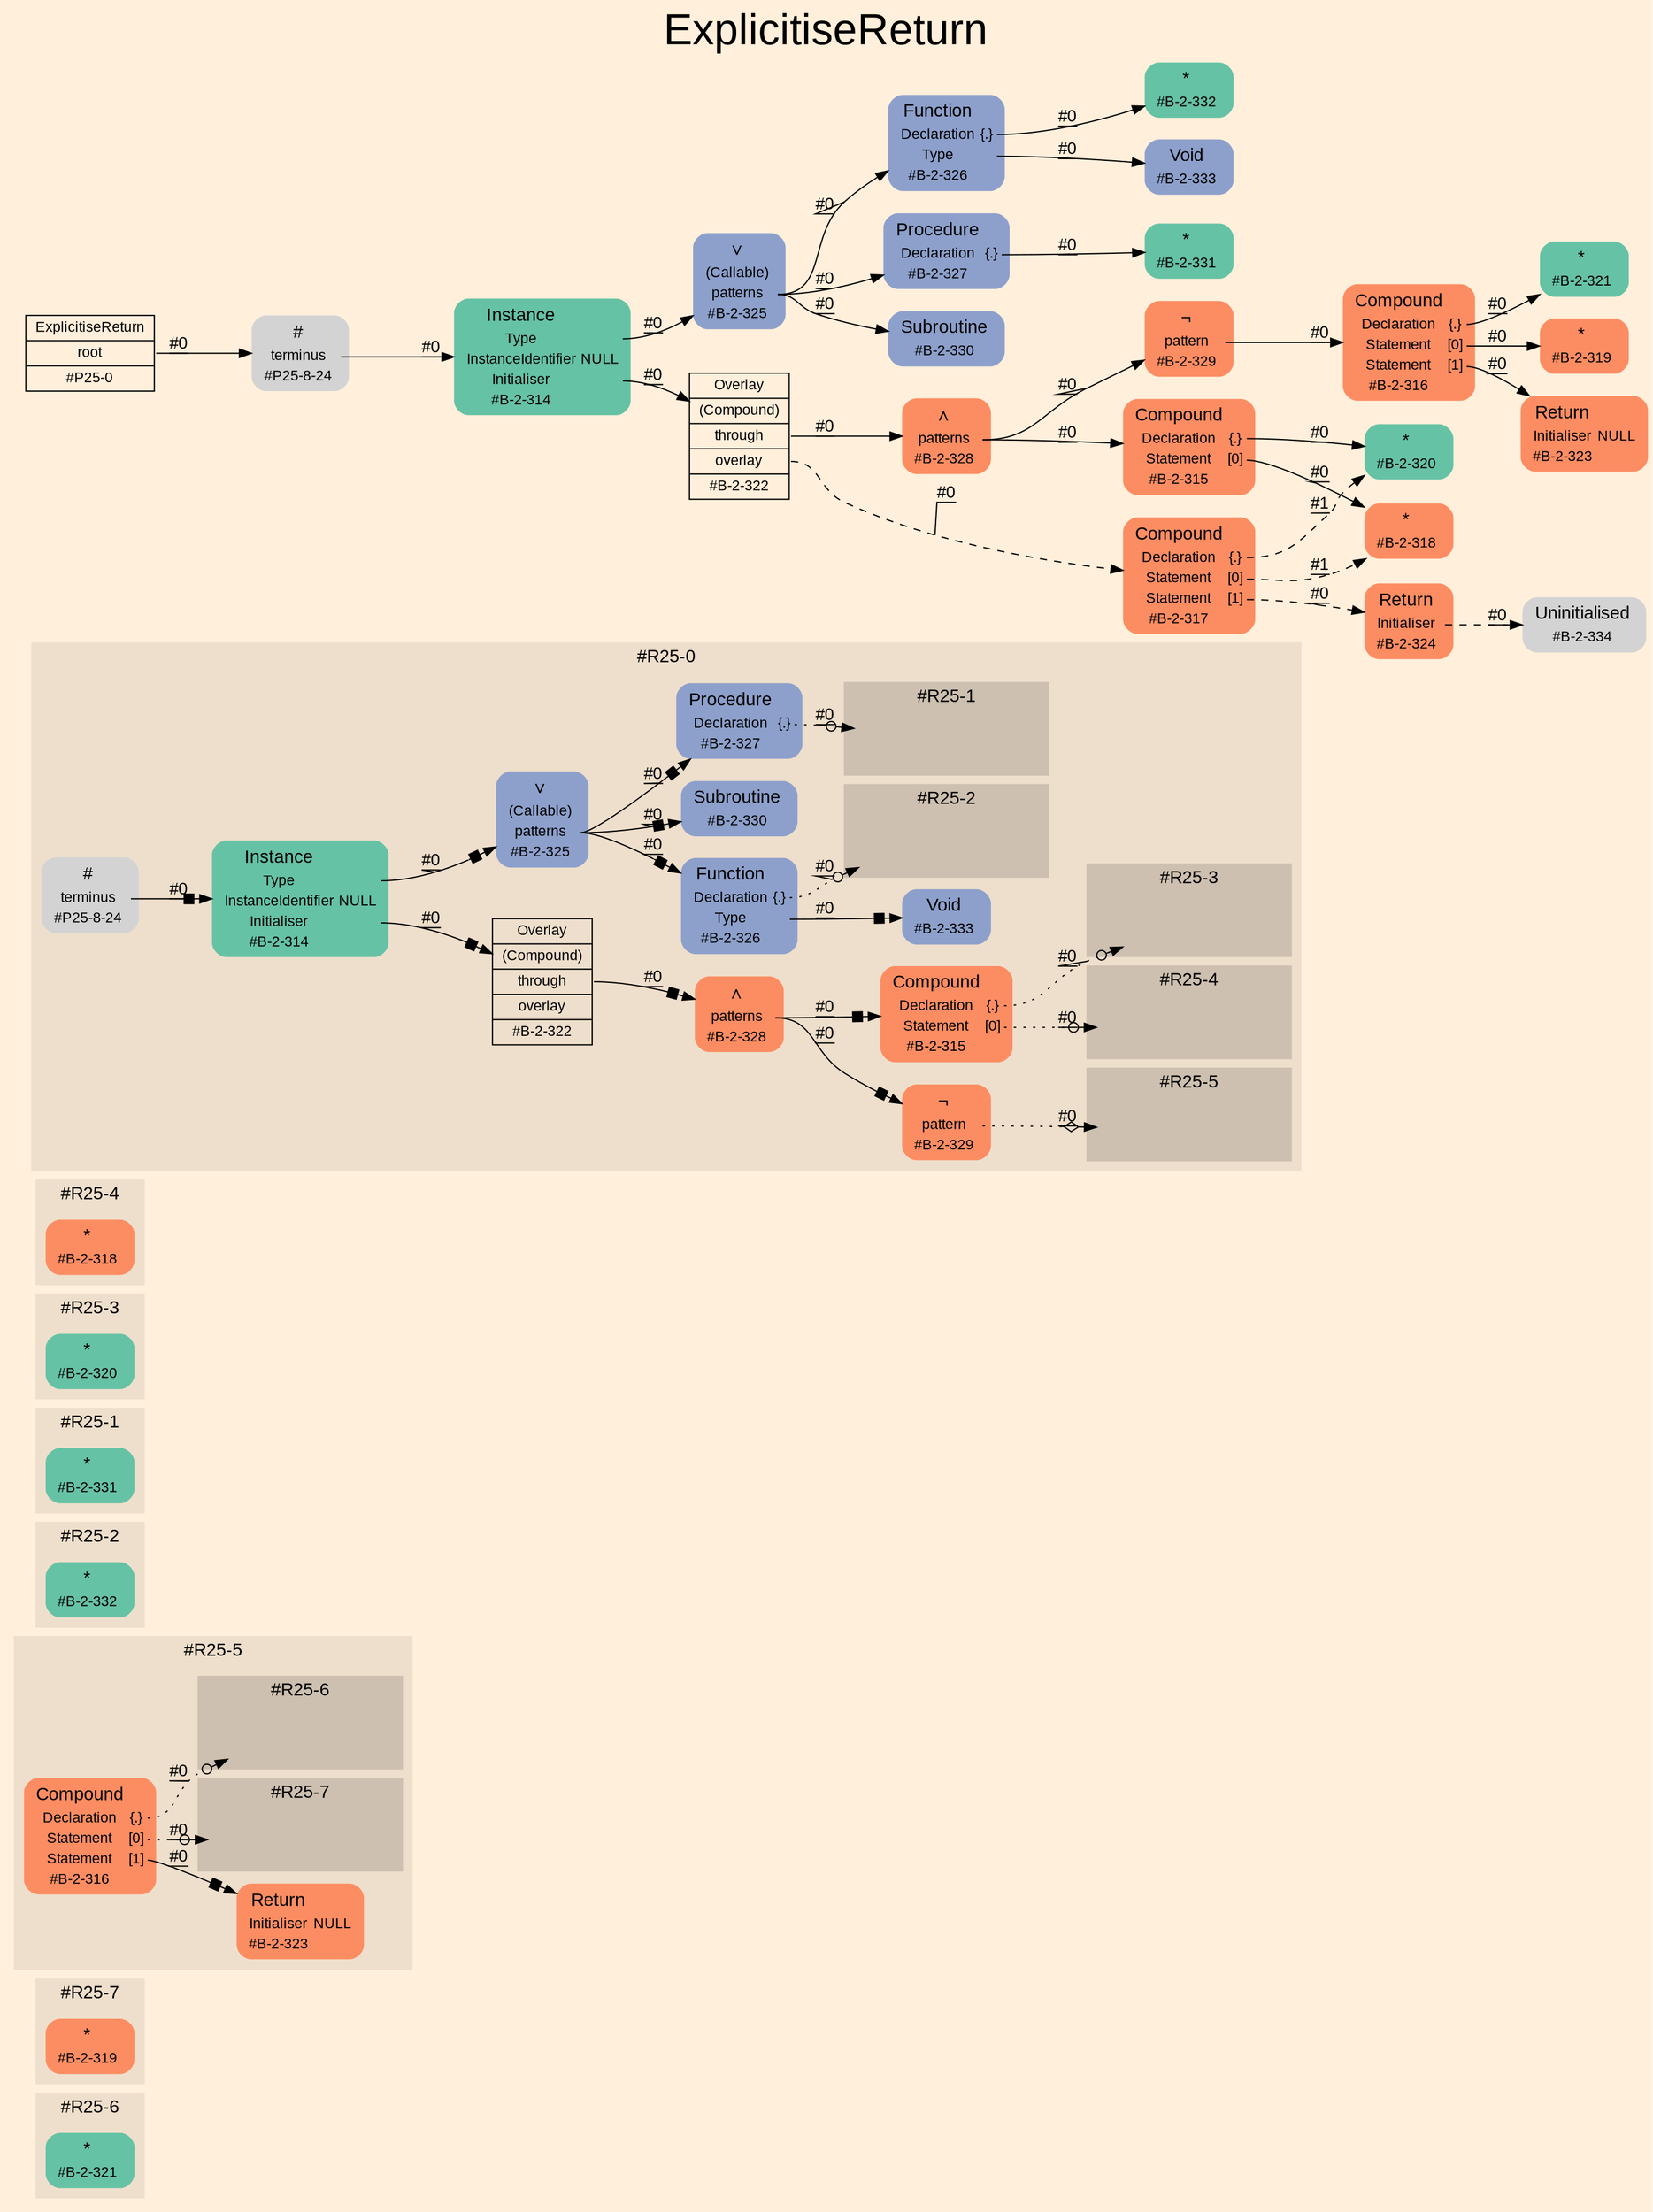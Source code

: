 digraph "ExplicitiseReturn" {
label = "ExplicitiseReturn"
labelloc = t
fontsize = "36"
graph [
    rankdir = "LR"
    ranksep = 0.3
    bgcolor = antiquewhite1
    color = black
    fontcolor = black
    fontname = "Arial"
];
node [
    fontname = "Arial"
];
edge [
    fontname = "Arial"
];

// -------------------- figure #R25-6 --------------------
subgraph "cluster#R25-6" {
    label = "#R25-6"
    style = "filled"
    color = antiquewhite2
    fontsize = "15"
    "#R25-6 / #B-2-321" [
        shape = "plaintext"
        fillcolor = "/set28/1"
        label = <<TABLE BORDER="0" CELLBORDER="0" CELLSPACING="0">
         <TR><TD><FONT POINT-SIZE="15.0">*</FONT></TD><TD></TD></TR>
         <TR><TD>#B-2-321</TD><TD PORT="port0"></TD></TR>
        </TABLE>>
        style = "rounded,filled"
        fontsize = "12"
    ];
    
}


// -------------------- figure #R25-7 --------------------
subgraph "cluster#R25-7" {
    label = "#R25-7"
    style = "filled"
    color = antiquewhite2
    fontsize = "15"
    "#R25-7 / #B-2-319" [
        shape = "plaintext"
        fillcolor = "/set28/2"
        label = <<TABLE BORDER="0" CELLBORDER="0" CELLSPACING="0">
         <TR><TD><FONT POINT-SIZE="15.0">*</FONT></TD><TD></TD></TR>
         <TR><TD>#B-2-319</TD><TD PORT="port0"></TD></TR>
        </TABLE>>
        style = "rounded,filled"
        fontsize = "12"
    ];
    
}


// -------------------- figure #R25-5 --------------------
subgraph "cluster#R25-5" {
    label = "#R25-5"
    style = "filled"
    color = antiquewhite2
    fontsize = "15"
    "#R25-5 / #B-2-323" [
        shape = "plaintext"
        fillcolor = "/set28/2"
        label = <<TABLE BORDER="0" CELLBORDER="0" CELLSPACING="0">
         <TR><TD><FONT POINT-SIZE="15.0">Return</FONT></TD><TD></TD></TR>
         <TR><TD>Initialiser</TD><TD PORT="port0">NULL</TD></TR>
         <TR><TD>#B-2-323</TD><TD PORT="port1"></TD></TR>
        </TABLE>>
        style = "rounded,filled"
        fontsize = "12"
    ];
    
    "#R25-5 / #B-2-316" [
        shape = "plaintext"
        fillcolor = "/set28/2"
        label = <<TABLE BORDER="0" CELLBORDER="0" CELLSPACING="0">
         <TR><TD><FONT POINT-SIZE="15.0">Compound</FONT></TD><TD></TD></TR>
         <TR><TD>Declaration</TD><TD PORT="port0">{.}</TD></TR>
         <TR><TD>Statement</TD><TD PORT="port1">[0]</TD></TR>
         <TR><TD>Statement</TD><TD PORT="port2">[1]</TD></TR>
         <TR><TD>#B-2-316</TD><TD PORT="port3"></TD></TR>
        </TABLE>>
        style = "rounded,filled"
        fontsize = "12"
    ];
    
    subgraph "cluster#R25-5 / #R25-7" {
        label = "#R25-7"
        style = "filled"
        color = antiquewhite3
        fontsize = "15"
        "#R25-5 / #0 / #B-2-319" [
            shape = "none"
            style = "invisible"
        ];
        
    }
    
    subgraph "cluster#R25-5 / #R25-6" {
        label = "#R25-6"
        style = "filled"
        color = antiquewhite3
        fontsize = "15"
        "#R25-5 / #0 / #B-2-321" [
            shape = "none"
            style = "invisible"
        ];
        
    }
    
}


// -------------------- figure #R25-2 --------------------
subgraph "cluster#R25-2" {
    label = "#R25-2"
    style = "filled"
    color = antiquewhite2
    fontsize = "15"
    "#R25-2 / #B-2-332" [
        shape = "plaintext"
        fillcolor = "/set28/1"
        label = <<TABLE BORDER="0" CELLBORDER="0" CELLSPACING="0">
         <TR><TD><FONT POINT-SIZE="15.0">*</FONT></TD><TD></TD></TR>
         <TR><TD>#B-2-332</TD><TD PORT="port0"></TD></TR>
        </TABLE>>
        style = "rounded,filled"
        fontsize = "12"
    ];
    
}


// -------------------- figure #R25-1 --------------------
subgraph "cluster#R25-1" {
    label = "#R25-1"
    style = "filled"
    color = antiquewhite2
    fontsize = "15"
    "#R25-1 / #B-2-331" [
        shape = "plaintext"
        fillcolor = "/set28/1"
        label = <<TABLE BORDER="0" CELLBORDER="0" CELLSPACING="0">
         <TR><TD><FONT POINT-SIZE="15.0">*</FONT></TD><TD></TD></TR>
         <TR><TD>#B-2-331</TD><TD PORT="port0"></TD></TR>
        </TABLE>>
        style = "rounded,filled"
        fontsize = "12"
    ];
    
}


// -------------------- figure #R25-3 --------------------
subgraph "cluster#R25-3" {
    label = "#R25-3"
    style = "filled"
    color = antiquewhite2
    fontsize = "15"
    "#R25-3 / #B-2-320" [
        shape = "plaintext"
        fillcolor = "/set28/1"
        label = <<TABLE BORDER="0" CELLBORDER="0" CELLSPACING="0">
         <TR><TD><FONT POINT-SIZE="15.0">*</FONT></TD><TD></TD></TR>
         <TR><TD>#B-2-320</TD><TD PORT="port0"></TD></TR>
        </TABLE>>
        style = "rounded,filled"
        fontsize = "12"
    ];
    
}


// -------------------- figure #R25-4 --------------------
subgraph "cluster#R25-4" {
    label = "#R25-4"
    style = "filled"
    color = antiquewhite2
    fontsize = "15"
    "#R25-4 / #B-2-318" [
        shape = "plaintext"
        fillcolor = "/set28/2"
        label = <<TABLE BORDER="0" CELLBORDER="0" CELLSPACING="0">
         <TR><TD><FONT POINT-SIZE="15.0">*</FONT></TD><TD></TD></TR>
         <TR><TD>#B-2-318</TD><TD PORT="port0"></TD></TR>
        </TABLE>>
        style = "rounded,filled"
        fontsize = "12"
    ];
    
}


// -------------------- figure #R25-0 --------------------
subgraph "cluster#R25-0" {
    label = "#R25-0"
    style = "filled"
    color = antiquewhite2
    fontsize = "15"
    "#R25-0 / #B-2-329" [
        shape = "plaintext"
        fillcolor = "/set28/2"
        label = <<TABLE BORDER="0" CELLBORDER="0" CELLSPACING="0">
         <TR><TD><FONT POINT-SIZE="15.0">¬</FONT></TD><TD></TD></TR>
         <TR><TD>pattern</TD><TD PORT="port0"></TD></TR>
         <TR><TD>#B-2-329</TD><TD PORT="port1"></TD></TR>
        </TABLE>>
        style = "rounded,filled"
        fontsize = "12"
    ];
    
    "#R25-0 / #B-2-330" [
        shape = "plaintext"
        fillcolor = "/set28/3"
        label = <<TABLE BORDER="0" CELLBORDER="0" CELLSPACING="0">
         <TR><TD><FONT POINT-SIZE="15.0">Subroutine</FONT></TD><TD></TD></TR>
         <TR><TD>#B-2-330</TD><TD PORT="port0"></TD></TR>
        </TABLE>>
        style = "rounded,filled"
        fontsize = "12"
    ];
    
    "#R25-0 / #B-2-327" [
        shape = "plaintext"
        fillcolor = "/set28/3"
        label = <<TABLE BORDER="0" CELLBORDER="0" CELLSPACING="0">
         <TR><TD><FONT POINT-SIZE="15.0">Procedure</FONT></TD><TD></TD></TR>
         <TR><TD>Declaration</TD><TD PORT="port0">{.}</TD></TR>
         <TR><TD>#B-2-327</TD><TD PORT="port1"></TD></TR>
        </TABLE>>
        style = "rounded,filled"
        fontsize = "12"
    ];
    
    "#R25-0 / #B-2-328" [
        shape = "plaintext"
        fillcolor = "/set28/2"
        label = <<TABLE BORDER="0" CELLBORDER="0" CELLSPACING="0">
         <TR><TD><FONT POINT-SIZE="15.0">∧</FONT></TD><TD></TD></TR>
         <TR><TD>patterns</TD><TD PORT="port0"></TD></TR>
         <TR><TD>#B-2-328</TD><TD PORT="port1"></TD></TR>
        </TABLE>>
        style = "rounded,filled"
        fontsize = "12"
    ];
    
    "#R25-0 / #B-2-322" [
        shape = "record"
        fillcolor = antiquewhite2
        label = "<fixed> Overlay | <port0> (Compound) | <port1> through | <port2> overlay | <port3> #B-2-322"
        style = "filled"
        fontsize = "12"
        color = black
        fontcolor = black
    ];
    
    "#R25-0 / #B-2-314" [
        shape = "plaintext"
        fillcolor = "/set28/1"
        label = <<TABLE BORDER="0" CELLBORDER="0" CELLSPACING="0">
         <TR><TD><FONT POINT-SIZE="15.0">Instance</FONT></TD><TD></TD></TR>
         <TR><TD>Type</TD><TD PORT="port0"></TD></TR>
         <TR><TD>InstanceIdentifier</TD><TD PORT="port1">NULL</TD></TR>
         <TR><TD>Initialiser</TD><TD PORT="port2"></TD></TR>
         <TR><TD>#B-2-314</TD><TD PORT="port3"></TD></TR>
        </TABLE>>
        style = "rounded,filled"
        fontsize = "12"
    ];
    
    "#R25-0 / #B-2-325" [
        shape = "plaintext"
        fillcolor = "/set28/3"
        label = <<TABLE BORDER="0" CELLBORDER="0" CELLSPACING="0">
         <TR><TD><FONT POINT-SIZE="15.0">∨</FONT></TD><TD></TD></TR>
         <TR><TD>(Callable)</TD><TD PORT="port0"></TD></TR>
         <TR><TD>patterns</TD><TD PORT="port1"></TD></TR>
         <TR><TD>#B-2-325</TD><TD PORT="port2"></TD></TR>
        </TABLE>>
        style = "rounded,filled"
        fontsize = "12"
    ];
    
    "#R25-0 / #B-2-315" [
        shape = "plaintext"
        fillcolor = "/set28/2"
        label = <<TABLE BORDER="0" CELLBORDER="0" CELLSPACING="0">
         <TR><TD><FONT POINT-SIZE="15.0">Compound</FONT></TD><TD></TD></TR>
         <TR><TD>Declaration</TD><TD PORT="port0">{.}</TD></TR>
         <TR><TD>Statement</TD><TD PORT="port1">[0]</TD></TR>
         <TR><TD>#B-2-315</TD><TD PORT="port2"></TD></TR>
        </TABLE>>
        style = "rounded,filled"
        fontsize = "12"
    ];
    
    "#R25-0 / #P25-8-24" [
        shape = "plaintext"
        label = <<TABLE BORDER="0" CELLBORDER="0" CELLSPACING="0">
         <TR><TD><FONT POINT-SIZE="15.0">#</FONT></TD><TD></TD></TR>
         <TR><TD>terminus</TD><TD PORT="port0"></TD></TR>
         <TR><TD>#P25-8-24</TD><TD PORT="port1"></TD></TR>
        </TABLE>>
        style = "rounded,filled"
        fontsize = "12"
    ];
    
    "#R25-0 / #B-2-333" [
        shape = "plaintext"
        fillcolor = "/set28/3"
        label = <<TABLE BORDER="0" CELLBORDER="0" CELLSPACING="0">
         <TR><TD><FONT POINT-SIZE="15.0">Void</FONT></TD><TD></TD></TR>
         <TR><TD>#B-2-333</TD><TD PORT="port0"></TD></TR>
        </TABLE>>
        style = "rounded,filled"
        fontsize = "12"
    ];
    
    "#R25-0 / #B-2-326" [
        shape = "plaintext"
        fillcolor = "/set28/3"
        label = <<TABLE BORDER="0" CELLBORDER="0" CELLSPACING="0">
         <TR><TD><FONT POINT-SIZE="15.0">Function</FONT></TD><TD></TD></TR>
         <TR><TD>Declaration</TD><TD PORT="port0">{.}</TD></TR>
         <TR><TD>Type</TD><TD PORT="port1"></TD></TR>
         <TR><TD>#B-2-326</TD><TD PORT="port2"></TD></TR>
        </TABLE>>
        style = "rounded,filled"
        fontsize = "12"
    ];
    
    subgraph "cluster#R25-0 / #R25-4" {
        label = "#R25-4"
        style = "filled"
        color = antiquewhite3
        fontsize = "15"
        "#R25-0 / #0 / #B-2-318" [
            shape = "none"
            style = "invisible"
        ];
        
    }
    
    subgraph "cluster#R25-0 / #R25-3" {
        label = "#R25-3"
        style = "filled"
        color = antiquewhite3
        fontsize = "15"
        "#R25-0 / #0 / #B-2-320" [
            shape = "none"
            style = "invisible"
        ];
        
    }
    
    subgraph "cluster#R25-0 / #R25-1" {
        label = "#R25-1"
        style = "filled"
        color = antiquewhite3
        fontsize = "15"
        "#R25-0 / #0 / #B-2-331" [
            shape = "none"
            style = "invisible"
        ];
        
    }
    
    subgraph "cluster#R25-0 / #R25-2" {
        label = "#R25-2"
        style = "filled"
        color = antiquewhite3
        fontsize = "15"
        "#R25-0 / #0 / #B-2-332" [
            shape = "none"
            style = "invisible"
        ];
        
    }
    
    subgraph "cluster#R25-0 / #R25-5" {
        label = "#R25-5"
        style = "filled"
        color = antiquewhite3
        fontsize = "15"
        "#R25-0 / #0 / #B-2-316" [
            shape = "none"
            style = "invisible"
        ];
        
    }
    
}


// -------------------- transformation figure --------------------
"CR#P25-0" [
    shape = "record"
    fillcolor = antiquewhite1
    label = "<fixed> ExplicitiseReturn | <port0> root | <port1> #P25-0"
    style = "filled"
    fontsize = "12"
    color = black
    fontcolor = black
];

"#P25-8-24" [
    shape = "plaintext"
    label = <<TABLE BORDER="0" CELLBORDER="0" CELLSPACING="0">
     <TR><TD><FONT POINT-SIZE="15.0">#</FONT></TD><TD></TD></TR>
     <TR><TD>terminus</TD><TD PORT="port0"></TD></TR>
     <TR><TD>#P25-8-24</TD><TD PORT="port1"></TD></TR>
    </TABLE>>
    style = "rounded,filled"
    fontsize = "12"
];

"#B-2-314" [
    shape = "plaintext"
    fillcolor = "/set28/1"
    label = <<TABLE BORDER="0" CELLBORDER="0" CELLSPACING="0">
     <TR><TD><FONT POINT-SIZE="15.0">Instance</FONT></TD><TD></TD></TR>
     <TR><TD>Type</TD><TD PORT="port0"></TD></TR>
     <TR><TD>InstanceIdentifier</TD><TD PORT="port1">NULL</TD></TR>
     <TR><TD>Initialiser</TD><TD PORT="port2"></TD></TR>
     <TR><TD>#B-2-314</TD><TD PORT="port3"></TD></TR>
    </TABLE>>
    style = "rounded,filled"
    fontsize = "12"
];

"#B-2-325" [
    shape = "plaintext"
    fillcolor = "/set28/3"
    label = <<TABLE BORDER="0" CELLBORDER="0" CELLSPACING="0">
     <TR><TD><FONT POINT-SIZE="15.0">∨</FONT></TD><TD></TD></TR>
     <TR><TD>(Callable)</TD><TD PORT="port0"></TD></TR>
     <TR><TD>patterns</TD><TD PORT="port1"></TD></TR>
     <TR><TD>#B-2-325</TD><TD PORT="port2"></TD></TR>
    </TABLE>>
    style = "rounded,filled"
    fontsize = "12"
];

"#B-2-326" [
    shape = "plaintext"
    fillcolor = "/set28/3"
    label = <<TABLE BORDER="0" CELLBORDER="0" CELLSPACING="0">
     <TR><TD><FONT POINT-SIZE="15.0">Function</FONT></TD><TD></TD></TR>
     <TR><TD>Declaration</TD><TD PORT="port0">{.}</TD></TR>
     <TR><TD>Type</TD><TD PORT="port1"></TD></TR>
     <TR><TD>#B-2-326</TD><TD PORT="port2"></TD></TR>
    </TABLE>>
    style = "rounded,filled"
    fontsize = "12"
];

"#B-2-332" [
    shape = "plaintext"
    fillcolor = "/set28/1"
    label = <<TABLE BORDER="0" CELLBORDER="0" CELLSPACING="0">
     <TR><TD><FONT POINT-SIZE="15.0">*</FONT></TD><TD></TD></TR>
     <TR><TD>#B-2-332</TD><TD PORT="port0"></TD></TR>
    </TABLE>>
    style = "rounded,filled"
    fontsize = "12"
];

"#B-2-333" [
    shape = "plaintext"
    fillcolor = "/set28/3"
    label = <<TABLE BORDER="0" CELLBORDER="0" CELLSPACING="0">
     <TR><TD><FONT POINT-SIZE="15.0">Void</FONT></TD><TD></TD></TR>
     <TR><TD>#B-2-333</TD><TD PORT="port0"></TD></TR>
    </TABLE>>
    style = "rounded,filled"
    fontsize = "12"
];

"#B-2-327" [
    shape = "plaintext"
    fillcolor = "/set28/3"
    label = <<TABLE BORDER="0" CELLBORDER="0" CELLSPACING="0">
     <TR><TD><FONT POINT-SIZE="15.0">Procedure</FONT></TD><TD></TD></TR>
     <TR><TD>Declaration</TD><TD PORT="port0">{.}</TD></TR>
     <TR><TD>#B-2-327</TD><TD PORT="port1"></TD></TR>
    </TABLE>>
    style = "rounded,filled"
    fontsize = "12"
];

"#B-2-331" [
    shape = "plaintext"
    fillcolor = "/set28/1"
    label = <<TABLE BORDER="0" CELLBORDER="0" CELLSPACING="0">
     <TR><TD><FONT POINT-SIZE="15.0">*</FONT></TD><TD></TD></TR>
     <TR><TD>#B-2-331</TD><TD PORT="port0"></TD></TR>
    </TABLE>>
    style = "rounded,filled"
    fontsize = "12"
];

"#B-2-330" [
    shape = "plaintext"
    fillcolor = "/set28/3"
    label = <<TABLE BORDER="0" CELLBORDER="0" CELLSPACING="0">
     <TR><TD><FONT POINT-SIZE="15.0">Subroutine</FONT></TD><TD></TD></TR>
     <TR><TD>#B-2-330</TD><TD PORT="port0"></TD></TR>
    </TABLE>>
    style = "rounded,filled"
    fontsize = "12"
];

"#B-2-322" [
    shape = "record"
    fillcolor = antiquewhite1
    label = "<fixed> Overlay | <port0> (Compound) | <port1> through | <port2> overlay | <port3> #B-2-322"
    style = "filled"
    fontsize = "12"
    color = black
    fontcolor = black
];

"#B-2-328" [
    shape = "plaintext"
    fillcolor = "/set28/2"
    label = <<TABLE BORDER="0" CELLBORDER="0" CELLSPACING="0">
     <TR><TD><FONT POINT-SIZE="15.0">∧</FONT></TD><TD></TD></TR>
     <TR><TD>patterns</TD><TD PORT="port0"></TD></TR>
     <TR><TD>#B-2-328</TD><TD PORT="port1"></TD></TR>
    </TABLE>>
    style = "rounded,filled"
    fontsize = "12"
];

"#B-2-315" [
    shape = "plaintext"
    fillcolor = "/set28/2"
    label = <<TABLE BORDER="0" CELLBORDER="0" CELLSPACING="0">
     <TR><TD><FONT POINT-SIZE="15.0">Compound</FONT></TD><TD></TD></TR>
     <TR><TD>Declaration</TD><TD PORT="port0">{.}</TD></TR>
     <TR><TD>Statement</TD><TD PORT="port1">[0]</TD></TR>
     <TR><TD>#B-2-315</TD><TD PORT="port2"></TD></TR>
    </TABLE>>
    style = "rounded,filled"
    fontsize = "12"
];

"#B-2-320" [
    shape = "plaintext"
    fillcolor = "/set28/1"
    label = <<TABLE BORDER="0" CELLBORDER="0" CELLSPACING="0">
     <TR><TD><FONT POINT-SIZE="15.0">*</FONT></TD><TD></TD></TR>
     <TR><TD>#B-2-320</TD><TD PORT="port0"></TD></TR>
    </TABLE>>
    style = "rounded,filled"
    fontsize = "12"
];

"#B-2-318" [
    shape = "plaintext"
    fillcolor = "/set28/2"
    label = <<TABLE BORDER="0" CELLBORDER="0" CELLSPACING="0">
     <TR><TD><FONT POINT-SIZE="15.0">*</FONT></TD><TD></TD></TR>
     <TR><TD>#B-2-318</TD><TD PORT="port0"></TD></TR>
    </TABLE>>
    style = "rounded,filled"
    fontsize = "12"
];

"#B-2-329" [
    shape = "plaintext"
    fillcolor = "/set28/2"
    label = <<TABLE BORDER="0" CELLBORDER="0" CELLSPACING="0">
     <TR><TD><FONT POINT-SIZE="15.0">¬</FONT></TD><TD></TD></TR>
     <TR><TD>pattern</TD><TD PORT="port0"></TD></TR>
     <TR><TD>#B-2-329</TD><TD PORT="port1"></TD></TR>
    </TABLE>>
    style = "rounded,filled"
    fontsize = "12"
];

"#B-2-316" [
    shape = "plaintext"
    fillcolor = "/set28/2"
    label = <<TABLE BORDER="0" CELLBORDER="0" CELLSPACING="0">
     <TR><TD><FONT POINT-SIZE="15.0">Compound</FONT></TD><TD></TD></TR>
     <TR><TD>Declaration</TD><TD PORT="port0">{.}</TD></TR>
     <TR><TD>Statement</TD><TD PORT="port1">[0]</TD></TR>
     <TR><TD>Statement</TD><TD PORT="port2">[1]</TD></TR>
     <TR><TD>#B-2-316</TD><TD PORT="port3"></TD></TR>
    </TABLE>>
    style = "rounded,filled"
    fontsize = "12"
];

"#B-2-321" [
    shape = "plaintext"
    fillcolor = "/set28/1"
    label = <<TABLE BORDER="0" CELLBORDER="0" CELLSPACING="0">
     <TR><TD><FONT POINT-SIZE="15.0">*</FONT></TD><TD></TD></TR>
     <TR><TD>#B-2-321</TD><TD PORT="port0"></TD></TR>
    </TABLE>>
    style = "rounded,filled"
    fontsize = "12"
];

"#B-2-319" [
    shape = "plaintext"
    fillcolor = "/set28/2"
    label = <<TABLE BORDER="0" CELLBORDER="0" CELLSPACING="0">
     <TR><TD><FONT POINT-SIZE="15.0">*</FONT></TD><TD></TD></TR>
     <TR><TD>#B-2-319</TD><TD PORT="port0"></TD></TR>
    </TABLE>>
    style = "rounded,filled"
    fontsize = "12"
];

"#B-2-323" [
    shape = "plaintext"
    fillcolor = "/set28/2"
    label = <<TABLE BORDER="0" CELLBORDER="0" CELLSPACING="0">
     <TR><TD><FONT POINT-SIZE="15.0">Return</FONT></TD><TD></TD></TR>
     <TR><TD>Initialiser</TD><TD PORT="port0">NULL</TD></TR>
     <TR><TD>#B-2-323</TD><TD PORT="port1"></TD></TR>
    </TABLE>>
    style = "rounded,filled"
    fontsize = "12"
];

"#B-2-317" [
    shape = "plaintext"
    fillcolor = "/set28/2"
    label = <<TABLE BORDER="0" CELLBORDER="0" CELLSPACING="0">
     <TR><TD><FONT POINT-SIZE="15.0">Compound</FONT></TD><TD></TD></TR>
     <TR><TD>Declaration</TD><TD PORT="port0">{.}</TD></TR>
     <TR><TD>Statement</TD><TD PORT="port1">[0]</TD></TR>
     <TR><TD>Statement</TD><TD PORT="port2">[1]</TD></TR>
     <TR><TD>#B-2-317</TD><TD PORT="port3"></TD></TR>
    </TABLE>>
    style = "rounded,filled"
    fontsize = "12"
];

"#B-2-324" [
    shape = "plaintext"
    fillcolor = "/set28/2"
    label = <<TABLE BORDER="0" CELLBORDER="0" CELLSPACING="0">
     <TR><TD><FONT POINT-SIZE="15.0">Return</FONT></TD><TD></TD></TR>
     <TR><TD>Initialiser</TD><TD PORT="port0"></TD></TR>
     <TR><TD>#B-2-324</TD><TD PORT="port1"></TD></TR>
    </TABLE>>
    style = "rounded,filled"
    fontsize = "12"
];

"#B-2-334" [
    shape = "plaintext"
    label = <<TABLE BORDER="0" CELLBORDER="0" CELLSPACING="0">
     <TR><TD><FONT POINT-SIZE="15.0">Uninitialised</FONT></TD><TD></TD></TR>
     <TR><TD>#B-2-334</TD><TD PORT="port0"></TD></TR>
    </TABLE>>
    style = "rounded,filled"
    fontsize = "12"
];


// -------------------- links --------------------
// links for block CR#P25-0
"CR#P25-0":port0 -> "#P25-8-24" [
    style="solid"
    label = "#0"
    decorate = true
    color = black
    fontcolor = black
];

// links for block #P25-8-24
"#P25-8-24":port0 -> "#B-2-314" [
    style="solid"
    label = "#0"
    decorate = true
    color = black
    fontcolor = black
];

// links for block #B-2-314
"#B-2-314":port0 -> "#B-2-325" [
    style="solid"
    label = "#0"
    decorate = true
    color = black
    fontcolor = black
];

"#B-2-314":port2 -> "#B-2-322" [
    style="solid"
    label = "#0"
    decorate = true
    color = black
    fontcolor = black
];

// links for block #B-2-325
"#B-2-325":port1 -> "#B-2-326" [
    style="solid"
    label = "#0"
    decorate = true
    color = black
    fontcolor = black
];

"#B-2-325":port1 -> "#B-2-327" [
    style="solid"
    label = "#0"
    decorate = true
    color = black
    fontcolor = black
];

"#B-2-325":port1 -> "#B-2-330" [
    style="solid"
    label = "#0"
    decorate = true
    color = black
    fontcolor = black
];

// links for block #B-2-326
"#B-2-326":port0 -> "#B-2-332" [
    style="solid"
    label = "#0"
    decorate = true
    color = black
    fontcolor = black
];

"#B-2-326":port1 -> "#B-2-333" [
    style="solid"
    label = "#0"
    decorate = true
    color = black
    fontcolor = black
];

// links for block #B-2-332
// links for block #B-2-333
// links for block #B-2-327
"#B-2-327":port0 -> "#B-2-331" [
    style="solid"
    label = "#0"
    decorate = true
    color = black
    fontcolor = black
];

// links for block #B-2-331
// links for block #B-2-330
// links for block #B-2-322
"#B-2-322":port1 -> "#B-2-328" [
    style="solid"
    label = "#0"
    decorate = true
    color = black
    fontcolor = black
];

"#B-2-322":port2 -> "#B-2-317" [
    style="dashed"
    label = "#0"
    decorate = true
    color = black
    fontcolor = black
];

// links for block #B-2-328
"#B-2-328":port0 -> "#B-2-315" [
    style="solid"
    label = "#0"
    decorate = true
    color = black
    fontcolor = black
];

"#B-2-328":port0 -> "#B-2-329" [
    style="solid"
    label = "#0"
    decorate = true
    color = black
    fontcolor = black
];

// links for block #B-2-315
"#B-2-315":port0 -> "#B-2-320" [
    style="solid"
    label = "#0"
    decorate = true
    color = black
    fontcolor = black
];

"#B-2-315":port1 -> "#B-2-318" [
    style="solid"
    label = "#0"
    decorate = true
    color = black
    fontcolor = black
];

// links for block #B-2-320
// links for block #B-2-318
// links for block #B-2-329
"#B-2-329":port0 -> "#B-2-316" [
    style="solid"
    label = "#0"
    decorate = true
    color = black
    fontcolor = black
];

// links for block #B-2-316
"#B-2-316":port0 -> "#B-2-321" [
    style="solid"
    label = "#0"
    decorate = true
    color = black
    fontcolor = black
];

"#B-2-316":port1 -> "#B-2-319" [
    style="solid"
    label = "#0"
    decorate = true
    color = black
    fontcolor = black
];

"#B-2-316":port2 -> "#B-2-323" [
    style="solid"
    label = "#0"
    decorate = true
    color = black
    fontcolor = black
];

// links for block #B-2-321
// links for block #B-2-319
// links for block #B-2-323
// links for block #B-2-317
"#B-2-317":port0 -> "#B-2-320" [
    style="dashed"
    label = "#1"
    decorate = true
    color = black
    fontcolor = black
];

"#B-2-317":port1 -> "#B-2-318" [
    style="dashed"
    label = "#1"
    decorate = true
    color = black
    fontcolor = black
];

"#B-2-317":port2 -> "#B-2-324" [
    style="dashed"
    label = "#0"
    decorate = true
    color = black
    fontcolor = black
];

// links for block #B-2-324
"#B-2-324":port0 -> "#B-2-334" [
    style="dashed"
    label = "#0"
    decorate = true
    color = black
    fontcolor = black
];

// links for block #B-2-334
// links for block #R25-0 / #B-2-329
"#R25-0 / #B-2-329":port0 -> "#R25-0 / #0 / #B-2-316" [
    style="dotted"
    arrowhead="normalnoneodiamond"
    label = "#0"
    decorate = true
    color = black
    fontcolor = black
];

// links for block #R25-0 / #B-2-330
// links for block #R25-0 / #B-2-327
"#R25-0 / #B-2-327":port0 -> "#R25-0 / #0 / #B-2-331" [
    style="dotted"
    arrowhead="normalnoneodot"
    label = "#0"
    decorate = true
    color = black
    fontcolor = black
];

// links for block #R25-0 / #B-2-328
"#R25-0 / #B-2-328":port0 -> "#R25-0 / #B-2-315" [
    style="solid"
    arrowhead="normalnonebox"
    label = "#0"
    decorate = true
    color = black
    fontcolor = black
];

"#R25-0 / #B-2-328":port0 -> "#R25-0 / #B-2-329" [
    style="solid"
    arrowhead="normalnonebox"
    label = "#0"
    decorate = true
    color = black
    fontcolor = black
];

// links for block #R25-0 / #B-2-322
"#R25-0 / #B-2-322":port1 -> "#R25-0 / #B-2-328" [
    style="solid"
    arrowhead="normalnonebox"
    label = "#0"
    decorate = true
    color = black
    fontcolor = black
];

// links for block #R25-0 / #B-2-314
"#R25-0 / #B-2-314":port0 -> "#R25-0 / #B-2-325" [
    style="solid"
    arrowhead="normalnonebox"
    label = "#0"
    decorate = true
    color = black
    fontcolor = black
];

"#R25-0 / #B-2-314":port2 -> "#R25-0 / #B-2-322" [
    style="solid"
    arrowhead="normalnonebox"
    label = "#0"
    decorate = true
    color = black
    fontcolor = black
];

// links for block #R25-0 / #B-2-325
"#R25-0 / #B-2-325":port1 -> "#R25-0 / #B-2-326" [
    style="solid"
    arrowhead="normalnonebox"
    label = "#0"
    decorate = true
    color = black
    fontcolor = black
];

"#R25-0 / #B-2-325":port1 -> "#R25-0 / #B-2-327" [
    style="solid"
    arrowhead="normalnonebox"
    label = "#0"
    decorate = true
    color = black
    fontcolor = black
];

"#R25-0 / #B-2-325":port1 -> "#R25-0 / #B-2-330" [
    style="solid"
    arrowhead="normalnonebox"
    label = "#0"
    decorate = true
    color = black
    fontcolor = black
];

// links for block #R25-0 / #B-2-315
"#R25-0 / #B-2-315":port0 -> "#R25-0 / #0 / #B-2-320" [
    style="dotted"
    arrowhead="normalnoneodot"
    label = "#0"
    decorate = true
    color = black
    fontcolor = black
];

"#R25-0 / #B-2-315":port1 -> "#R25-0 / #0 / #B-2-318" [
    style="dotted"
    arrowhead="normalnoneodot"
    label = "#0"
    decorate = true
    color = black
    fontcolor = black
];

// links for block #R25-0 / #P25-8-24
"#R25-0 / #P25-8-24":port0 -> "#R25-0 / #B-2-314" [
    style="solid"
    arrowhead="normalnonebox"
    label = "#0"
    decorate = true
    color = black
    fontcolor = black
];

// links for block #R25-0 / #B-2-333
// links for block #R25-0 / #B-2-326
"#R25-0 / #B-2-326":port0 -> "#R25-0 / #0 / #B-2-332" [
    style="dotted"
    arrowhead="normalnoneodot"
    label = "#0"
    decorate = true
    color = black
    fontcolor = black
];

"#R25-0 / #B-2-326":port1 -> "#R25-0 / #B-2-333" [
    style="solid"
    arrowhead="normalnonebox"
    label = "#0"
    decorate = true
    color = black
    fontcolor = black
];

// links for block #R25-0 / #0 / #B-2-318
// links for block #R25-0 / #0 / #B-2-320
// links for block #R25-0 / #0 / #B-2-331
// links for block #R25-0 / #0 / #B-2-332
// links for block #R25-0 / #0 / #B-2-316
// links for block #R25-4 / #B-2-318
// links for block #R25-3 / #B-2-320
// links for block #R25-1 / #B-2-331
// links for block #R25-2 / #B-2-332
// links for block #R25-5 / #B-2-323
// links for block #R25-5 / #B-2-316
"#R25-5 / #B-2-316":port0 -> "#R25-5 / #0 / #B-2-321" [
    style="dotted"
    arrowhead="normalnoneodot"
    label = "#0"
    decorate = true
    color = black
    fontcolor = black
];

"#R25-5 / #B-2-316":port1 -> "#R25-5 / #0 / #B-2-319" [
    style="dotted"
    arrowhead="normalnoneodot"
    label = "#0"
    decorate = true
    color = black
    fontcolor = black
];

"#R25-5 / #B-2-316":port2 -> "#R25-5 / #B-2-323" [
    style="solid"
    arrowhead="normalnonebox"
    label = "#0"
    decorate = true
    color = black
    fontcolor = black
];

// links for block #R25-5 / #0 / #B-2-319
// links for block #R25-5 / #0 / #B-2-321
// links for block #R25-7 / #B-2-319
// links for block #R25-6 / #B-2-321
}
